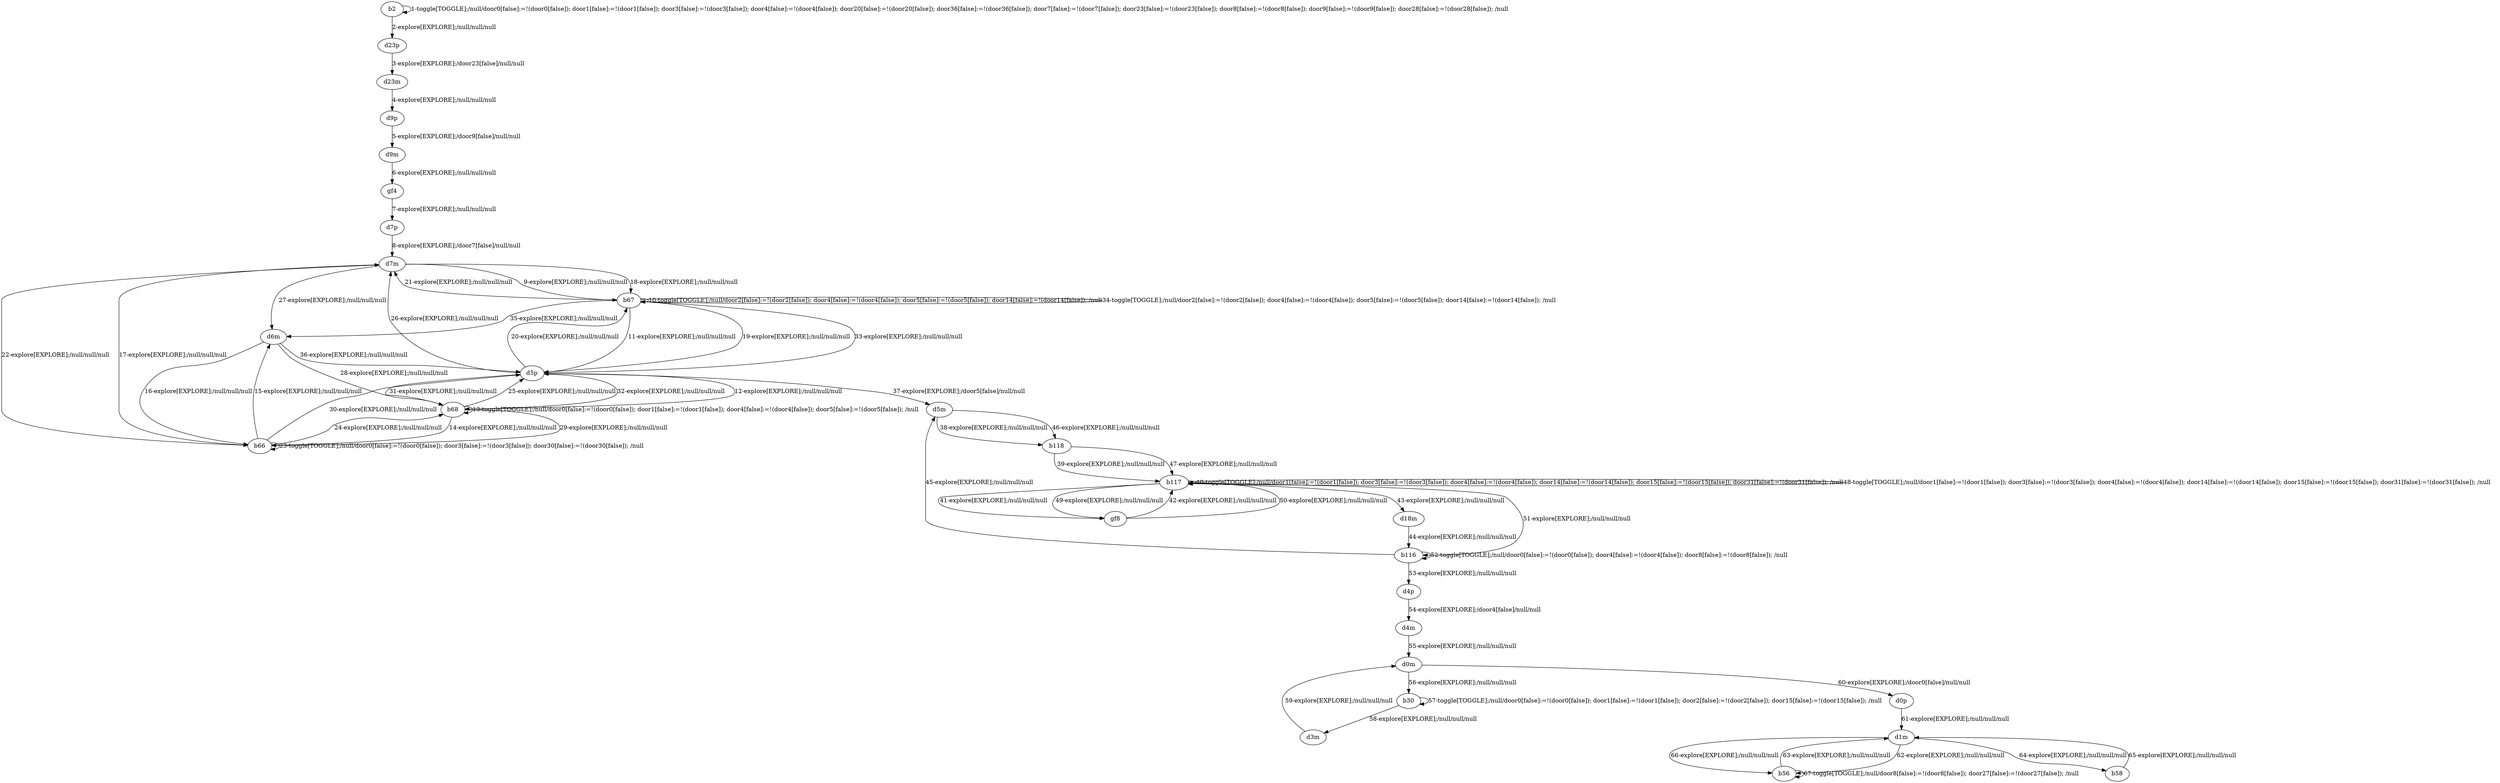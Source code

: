 # Total number of goals covered by this test: 2
# b56 --> d1m
# d6m --> b66

digraph g {
"b2" -> "b2" [label = "1-toggle[TOGGLE];/null/door0[false]:=!(door0[false]); door1[false]:=!(door1[false]); door3[false]:=!(door3[false]); door4[false]:=!(door4[false]); door20[false]:=!(door20[false]); door36[false]:=!(door36[false]); door7[false]:=!(door7[false]); door23[false]:=!(door23[false]); door8[false]:=!(door8[false]); door9[false]:=!(door9[false]); door28[false]:=!(door28[false]); /null"];
"b2" -> "d23p" [label = "2-explore[EXPLORE];/null/null/null"];
"d23p" -> "d23m" [label = "3-explore[EXPLORE];/door23[false]/null/null"];
"d23m" -> "d9p" [label = "4-explore[EXPLORE];/null/null/null"];
"d9p" -> "d9m" [label = "5-explore[EXPLORE];/door9[false]/null/null"];
"d9m" -> "gf4" [label = "6-explore[EXPLORE];/null/null/null"];
"gf4" -> "d7p" [label = "7-explore[EXPLORE];/null/null/null"];
"d7p" -> "d7m" [label = "8-explore[EXPLORE];/door7[false]/null/null"];
"d7m" -> "b67" [label = "9-explore[EXPLORE];/null/null/null"];
"b67" -> "b67" [label = "10-toggle[TOGGLE];/null/door2[false]:=!(door2[false]); door4[false]:=!(door4[false]); door5[false]:=!(door5[false]); door14[false]:=!(door14[false]); /null"];
"b67" -> "d5p" [label = "11-explore[EXPLORE];/null/null/null"];
"d5p" -> "b68" [label = "12-explore[EXPLORE];/null/null/null"];
"b68" -> "b68" [label = "13-toggle[TOGGLE];/null/door0[false]:=!(door0[false]); door1[false]:=!(door1[false]); door4[false]:=!(door4[false]); door5[false]:=!(door5[false]); /null"];
"b68" -> "b66" [label = "14-explore[EXPLORE];/null/null/null"];
"b66" -> "d6m" [label = "15-explore[EXPLORE];/null/null/null"];
"d6m" -> "b66" [label = "16-explore[EXPLORE];/null/null/null"];
"b66" -> "d7m" [label = "17-explore[EXPLORE];/null/null/null"];
"d7m" -> "b67" [label = "18-explore[EXPLORE];/null/null/null"];
"b67" -> "d5p" [label = "19-explore[EXPLORE];/null/null/null"];
"d5p" -> "b67" [label = "20-explore[EXPLORE];/null/null/null"];
"b67" -> "d7m" [label = "21-explore[EXPLORE];/null/null/null"];
"d7m" -> "b66" [label = "22-explore[EXPLORE];/null/null/null"];
"b66" -> "b66" [label = "23-toggle[TOGGLE];/null/door0[false]:=!(door0[false]); door3[false]:=!(door3[false]); door30[false]:=!(door30[false]); /null"];
"b66" -> "b68" [label = "24-explore[EXPLORE];/null/null/null"];
"b68" -> "d5p" [label = "25-explore[EXPLORE];/null/null/null"];
"d5p" -> "d7m" [label = "26-explore[EXPLORE];/null/null/null"];
"d7m" -> "d6m" [label = "27-explore[EXPLORE];/null/null/null"];
"d6m" -> "b68" [label = "28-explore[EXPLORE];/null/null/null"];
"b68" -> "b66" [label = "29-explore[EXPLORE];/null/null/null"];
"b66" -> "d5p" [label = "30-explore[EXPLORE];/null/null/null"];
"d5p" -> "b68" [label = "31-explore[EXPLORE];/null/null/null"];
"b68" -> "d5p" [label = "32-explore[EXPLORE];/null/null/null"];
"d5p" -> "b67" [label = "33-explore[EXPLORE];/null/null/null"];
"b67" -> "b67" [label = "34-toggle[TOGGLE];/null/door2[false]:=!(door2[false]); door4[false]:=!(door4[false]); door5[false]:=!(door5[false]); door14[false]:=!(door14[false]); /null"];
"b67" -> "d6m" [label = "35-explore[EXPLORE];/null/null/null"];
"d6m" -> "d5p" [label = "36-explore[EXPLORE];/null/null/null"];
"d5p" -> "d5m" [label = "37-explore[EXPLORE];/door5[false]/null/null"];
"d5m" -> "b118" [label = "38-explore[EXPLORE];/null/null/null"];
"b118" -> "b117" [label = "39-explore[EXPLORE];/null/null/null"];
"b117" -> "b117" [label = "40-toggle[TOGGLE];/null/door1[false]:=!(door1[false]); door3[false]:=!(door3[false]); door4[false]:=!(door4[false]); door14[false]:=!(door14[false]); door15[false]:=!(door15[false]); door31[false]:=!(door31[false]); /null"];
"b117" -> "gf8" [label = "41-explore[EXPLORE];/null/null/null"];
"gf8" -> "b117" [label = "42-explore[EXPLORE];/null/null/null"];
"b117" -> "d18m" [label = "43-explore[EXPLORE];/null/null/null"];
"d18m" -> "b116" [label = "44-explore[EXPLORE];/null/null/null"];
"b116" -> "d5m" [label = "45-explore[EXPLORE];/null/null/null"];
"d5m" -> "b118" [label = "46-explore[EXPLORE];/null/null/null"];
"b118" -> "b117" [label = "47-explore[EXPLORE];/null/null/null"];
"b117" -> "b117" [label = "48-toggle[TOGGLE];/null/door1[false]:=!(door1[false]); door3[false]:=!(door3[false]); door4[false]:=!(door4[false]); door14[false]:=!(door14[false]); door15[false]:=!(door15[false]); door31[false]:=!(door31[false]); /null"];
"b117" -> "gf8" [label = "49-explore[EXPLORE];/null/null/null"];
"gf8" -> "b117" [label = "50-explore[EXPLORE];/null/null/null"];
"b117" -> "b116" [label = "51-explore[EXPLORE];/null/null/null"];
"b116" -> "b116" [label = "52-toggle[TOGGLE];/null/door0[false]:=!(door0[false]); door4[false]:=!(door4[false]); door8[false]:=!(door8[false]); /null"];
"b116" -> "d4p" [label = "53-explore[EXPLORE];/null/null/null"];
"d4p" -> "d4m" [label = "54-explore[EXPLORE];/door4[false]/null/null"];
"d4m" -> "d0m" [label = "55-explore[EXPLORE];/null/null/null"];
"d0m" -> "b30" [label = "56-explore[EXPLORE];/null/null/null"];
"b30" -> "b30" [label = "57-toggle[TOGGLE];/null/door0[false]:=!(door0[false]); door1[false]:=!(door1[false]); door2[false]:=!(door2[false]); door15[false]:=!(door15[false]); /null"];
"b30" -> "d3m" [label = "58-explore[EXPLORE];/null/null/null"];
"d3m" -> "d0m" [label = "59-explore[EXPLORE];/null/null/null"];
"d0m" -> "d0p" [label = "60-explore[EXPLORE];/door0[false]/null/null"];
"d0p" -> "d1m" [label = "61-explore[EXPLORE];/null/null/null"];
"d1m" -> "b56" [label = "62-explore[EXPLORE];/null/null/null"];
"b56" -> "d1m" [label = "63-explore[EXPLORE];/null/null/null"];
"d1m" -> "b58" [label = "64-explore[EXPLORE];/null/null/null"];
"b58" -> "d1m" [label = "65-explore[EXPLORE];/null/null/null"];
"d1m" -> "b56" [label = "66-explore[EXPLORE];/null/null/null"];
"b56" -> "b56" [label = "67-toggle[TOGGLE];/null/door8[false]:=!(door8[false]); door27[false]:=!(door27[false]); /null"];
}